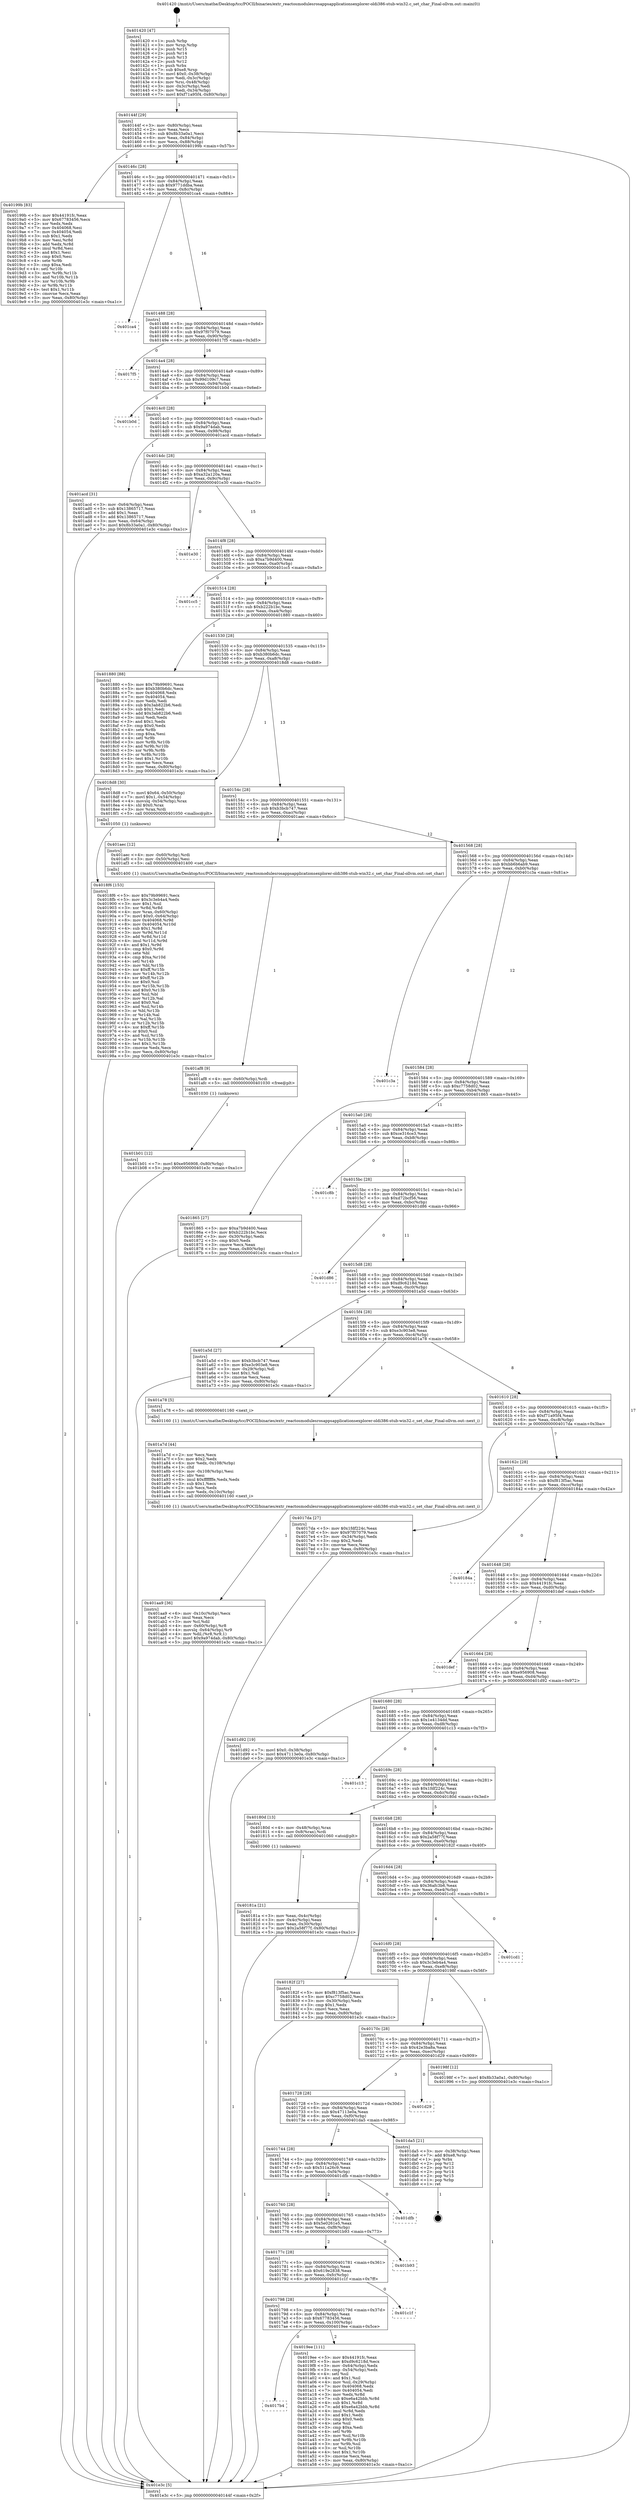 digraph "0x401420" {
  label = "0x401420 (/mnt/c/Users/mathe/Desktop/tcc/POCII/binaries/extr_reactosmodulesrosappsapplicationsexplorer-oldi386-stub-win32.c_set_char_Final-ollvm.out::main(0))"
  labelloc = "t"
  node[shape=record]

  Entry [label="",width=0.3,height=0.3,shape=circle,fillcolor=black,style=filled]
  "0x40144f" [label="{
     0x40144f [29]\l
     | [instrs]\l
     &nbsp;&nbsp;0x40144f \<+3\>: mov -0x80(%rbp),%eax\l
     &nbsp;&nbsp;0x401452 \<+2\>: mov %eax,%ecx\l
     &nbsp;&nbsp;0x401454 \<+6\>: sub $0x8b33a0a1,%ecx\l
     &nbsp;&nbsp;0x40145a \<+6\>: mov %eax,-0x84(%rbp)\l
     &nbsp;&nbsp;0x401460 \<+6\>: mov %ecx,-0x88(%rbp)\l
     &nbsp;&nbsp;0x401466 \<+6\>: je 000000000040199b \<main+0x57b\>\l
  }"]
  "0x40199b" [label="{
     0x40199b [83]\l
     | [instrs]\l
     &nbsp;&nbsp;0x40199b \<+5\>: mov $0x44191fc,%eax\l
     &nbsp;&nbsp;0x4019a0 \<+5\>: mov $0x67783456,%ecx\l
     &nbsp;&nbsp;0x4019a5 \<+2\>: xor %edx,%edx\l
     &nbsp;&nbsp;0x4019a7 \<+7\>: mov 0x404068,%esi\l
     &nbsp;&nbsp;0x4019ae \<+7\>: mov 0x404054,%edi\l
     &nbsp;&nbsp;0x4019b5 \<+3\>: sub $0x1,%edx\l
     &nbsp;&nbsp;0x4019b8 \<+3\>: mov %esi,%r8d\l
     &nbsp;&nbsp;0x4019bb \<+3\>: add %edx,%r8d\l
     &nbsp;&nbsp;0x4019be \<+4\>: imul %r8d,%esi\l
     &nbsp;&nbsp;0x4019c2 \<+3\>: and $0x1,%esi\l
     &nbsp;&nbsp;0x4019c5 \<+3\>: cmp $0x0,%esi\l
     &nbsp;&nbsp;0x4019c8 \<+4\>: sete %r9b\l
     &nbsp;&nbsp;0x4019cc \<+3\>: cmp $0xa,%edi\l
     &nbsp;&nbsp;0x4019cf \<+4\>: setl %r10b\l
     &nbsp;&nbsp;0x4019d3 \<+3\>: mov %r9b,%r11b\l
     &nbsp;&nbsp;0x4019d6 \<+3\>: and %r10b,%r11b\l
     &nbsp;&nbsp;0x4019d9 \<+3\>: xor %r10b,%r9b\l
     &nbsp;&nbsp;0x4019dc \<+3\>: or %r9b,%r11b\l
     &nbsp;&nbsp;0x4019df \<+4\>: test $0x1,%r11b\l
     &nbsp;&nbsp;0x4019e3 \<+3\>: cmovne %ecx,%eax\l
     &nbsp;&nbsp;0x4019e6 \<+3\>: mov %eax,-0x80(%rbp)\l
     &nbsp;&nbsp;0x4019e9 \<+5\>: jmp 0000000000401e3c \<main+0xa1c\>\l
  }"]
  "0x40146c" [label="{
     0x40146c [28]\l
     | [instrs]\l
     &nbsp;&nbsp;0x40146c \<+5\>: jmp 0000000000401471 \<main+0x51\>\l
     &nbsp;&nbsp;0x401471 \<+6\>: mov -0x84(%rbp),%eax\l
     &nbsp;&nbsp;0x401477 \<+5\>: sub $0x9771ddba,%eax\l
     &nbsp;&nbsp;0x40147c \<+6\>: mov %eax,-0x8c(%rbp)\l
     &nbsp;&nbsp;0x401482 \<+6\>: je 0000000000401ca4 \<main+0x884\>\l
  }"]
  Exit [label="",width=0.3,height=0.3,shape=circle,fillcolor=black,style=filled,peripheries=2]
  "0x401ca4" [label="{
     0x401ca4\l
  }", style=dashed]
  "0x401488" [label="{
     0x401488 [28]\l
     | [instrs]\l
     &nbsp;&nbsp;0x401488 \<+5\>: jmp 000000000040148d \<main+0x6d\>\l
     &nbsp;&nbsp;0x40148d \<+6\>: mov -0x84(%rbp),%eax\l
     &nbsp;&nbsp;0x401493 \<+5\>: sub $0x97f07079,%eax\l
     &nbsp;&nbsp;0x401498 \<+6\>: mov %eax,-0x90(%rbp)\l
     &nbsp;&nbsp;0x40149e \<+6\>: je 00000000004017f5 \<main+0x3d5\>\l
  }"]
  "0x401b01" [label="{
     0x401b01 [12]\l
     | [instrs]\l
     &nbsp;&nbsp;0x401b01 \<+7\>: movl $0xe956908,-0x80(%rbp)\l
     &nbsp;&nbsp;0x401b08 \<+5\>: jmp 0000000000401e3c \<main+0xa1c\>\l
  }"]
  "0x4017f5" [label="{
     0x4017f5\l
  }", style=dashed]
  "0x4014a4" [label="{
     0x4014a4 [28]\l
     | [instrs]\l
     &nbsp;&nbsp;0x4014a4 \<+5\>: jmp 00000000004014a9 \<main+0x89\>\l
     &nbsp;&nbsp;0x4014a9 \<+6\>: mov -0x84(%rbp),%eax\l
     &nbsp;&nbsp;0x4014af \<+5\>: sub $0x99d109c7,%eax\l
     &nbsp;&nbsp;0x4014b4 \<+6\>: mov %eax,-0x94(%rbp)\l
     &nbsp;&nbsp;0x4014ba \<+6\>: je 0000000000401b0d \<main+0x6ed\>\l
  }"]
  "0x401af8" [label="{
     0x401af8 [9]\l
     | [instrs]\l
     &nbsp;&nbsp;0x401af8 \<+4\>: mov -0x60(%rbp),%rdi\l
     &nbsp;&nbsp;0x401afc \<+5\>: call 0000000000401030 \<free@plt\>\l
     | [calls]\l
     &nbsp;&nbsp;0x401030 \{1\} (unknown)\l
  }"]
  "0x401b0d" [label="{
     0x401b0d\l
  }", style=dashed]
  "0x4014c0" [label="{
     0x4014c0 [28]\l
     | [instrs]\l
     &nbsp;&nbsp;0x4014c0 \<+5\>: jmp 00000000004014c5 \<main+0xa5\>\l
     &nbsp;&nbsp;0x4014c5 \<+6\>: mov -0x84(%rbp),%eax\l
     &nbsp;&nbsp;0x4014cb \<+5\>: sub $0x9a974dab,%eax\l
     &nbsp;&nbsp;0x4014d0 \<+6\>: mov %eax,-0x98(%rbp)\l
     &nbsp;&nbsp;0x4014d6 \<+6\>: je 0000000000401acd \<main+0x6ad\>\l
  }"]
  "0x401aa9" [label="{
     0x401aa9 [36]\l
     | [instrs]\l
     &nbsp;&nbsp;0x401aa9 \<+6\>: mov -0x10c(%rbp),%ecx\l
     &nbsp;&nbsp;0x401aaf \<+3\>: imul %eax,%ecx\l
     &nbsp;&nbsp;0x401ab2 \<+3\>: mov %cl,%dil\l
     &nbsp;&nbsp;0x401ab5 \<+4\>: mov -0x60(%rbp),%r8\l
     &nbsp;&nbsp;0x401ab9 \<+4\>: movslq -0x64(%rbp),%r9\l
     &nbsp;&nbsp;0x401abd \<+4\>: mov %dil,(%r8,%r9,1)\l
     &nbsp;&nbsp;0x401ac1 \<+7\>: movl $0x9a974dab,-0x80(%rbp)\l
     &nbsp;&nbsp;0x401ac8 \<+5\>: jmp 0000000000401e3c \<main+0xa1c\>\l
  }"]
  "0x401acd" [label="{
     0x401acd [31]\l
     | [instrs]\l
     &nbsp;&nbsp;0x401acd \<+3\>: mov -0x64(%rbp),%eax\l
     &nbsp;&nbsp;0x401ad0 \<+5\>: sub $0x13865717,%eax\l
     &nbsp;&nbsp;0x401ad5 \<+3\>: add $0x1,%eax\l
     &nbsp;&nbsp;0x401ad8 \<+5\>: add $0x13865717,%eax\l
     &nbsp;&nbsp;0x401add \<+3\>: mov %eax,-0x64(%rbp)\l
     &nbsp;&nbsp;0x401ae0 \<+7\>: movl $0x8b33a0a1,-0x80(%rbp)\l
     &nbsp;&nbsp;0x401ae7 \<+5\>: jmp 0000000000401e3c \<main+0xa1c\>\l
  }"]
  "0x4014dc" [label="{
     0x4014dc [28]\l
     | [instrs]\l
     &nbsp;&nbsp;0x4014dc \<+5\>: jmp 00000000004014e1 \<main+0xc1\>\l
     &nbsp;&nbsp;0x4014e1 \<+6\>: mov -0x84(%rbp),%eax\l
     &nbsp;&nbsp;0x4014e7 \<+5\>: sub $0xa32a120a,%eax\l
     &nbsp;&nbsp;0x4014ec \<+6\>: mov %eax,-0x9c(%rbp)\l
     &nbsp;&nbsp;0x4014f2 \<+6\>: je 0000000000401e30 \<main+0xa10\>\l
  }"]
  "0x401a7d" [label="{
     0x401a7d [44]\l
     | [instrs]\l
     &nbsp;&nbsp;0x401a7d \<+2\>: xor %ecx,%ecx\l
     &nbsp;&nbsp;0x401a7f \<+5\>: mov $0x2,%edx\l
     &nbsp;&nbsp;0x401a84 \<+6\>: mov %edx,-0x108(%rbp)\l
     &nbsp;&nbsp;0x401a8a \<+1\>: cltd\l
     &nbsp;&nbsp;0x401a8b \<+6\>: mov -0x108(%rbp),%esi\l
     &nbsp;&nbsp;0x401a91 \<+2\>: idiv %esi\l
     &nbsp;&nbsp;0x401a93 \<+6\>: imul $0xfffffffe,%edx,%edx\l
     &nbsp;&nbsp;0x401a99 \<+3\>: sub $0x1,%ecx\l
     &nbsp;&nbsp;0x401a9c \<+2\>: sub %ecx,%edx\l
     &nbsp;&nbsp;0x401a9e \<+6\>: mov %edx,-0x10c(%rbp)\l
     &nbsp;&nbsp;0x401aa4 \<+5\>: call 0000000000401160 \<next_i\>\l
     | [calls]\l
     &nbsp;&nbsp;0x401160 \{1\} (/mnt/c/Users/mathe/Desktop/tcc/POCII/binaries/extr_reactosmodulesrosappsapplicationsexplorer-oldi386-stub-win32.c_set_char_Final-ollvm.out::next_i)\l
  }"]
  "0x401e30" [label="{
     0x401e30\l
  }", style=dashed]
  "0x4014f8" [label="{
     0x4014f8 [28]\l
     | [instrs]\l
     &nbsp;&nbsp;0x4014f8 \<+5\>: jmp 00000000004014fd \<main+0xdd\>\l
     &nbsp;&nbsp;0x4014fd \<+6\>: mov -0x84(%rbp),%eax\l
     &nbsp;&nbsp;0x401503 \<+5\>: sub $0xa7b9d400,%eax\l
     &nbsp;&nbsp;0x401508 \<+6\>: mov %eax,-0xa0(%rbp)\l
     &nbsp;&nbsp;0x40150e \<+6\>: je 0000000000401cc5 \<main+0x8a5\>\l
  }"]
  "0x4017b4" [label="{
     0x4017b4\l
  }", style=dashed]
  "0x401cc5" [label="{
     0x401cc5\l
  }", style=dashed]
  "0x401514" [label="{
     0x401514 [28]\l
     | [instrs]\l
     &nbsp;&nbsp;0x401514 \<+5\>: jmp 0000000000401519 \<main+0xf9\>\l
     &nbsp;&nbsp;0x401519 \<+6\>: mov -0x84(%rbp),%eax\l
     &nbsp;&nbsp;0x40151f \<+5\>: sub $0xb222b1bc,%eax\l
     &nbsp;&nbsp;0x401524 \<+6\>: mov %eax,-0xa4(%rbp)\l
     &nbsp;&nbsp;0x40152a \<+6\>: je 0000000000401880 \<main+0x460\>\l
  }"]
  "0x4019ee" [label="{
     0x4019ee [111]\l
     | [instrs]\l
     &nbsp;&nbsp;0x4019ee \<+5\>: mov $0x44191fc,%eax\l
     &nbsp;&nbsp;0x4019f3 \<+5\>: mov $0xd9c6218d,%ecx\l
     &nbsp;&nbsp;0x4019f8 \<+3\>: mov -0x64(%rbp),%edx\l
     &nbsp;&nbsp;0x4019fb \<+3\>: cmp -0x54(%rbp),%edx\l
     &nbsp;&nbsp;0x4019fe \<+4\>: setl %sil\l
     &nbsp;&nbsp;0x401a02 \<+4\>: and $0x1,%sil\l
     &nbsp;&nbsp;0x401a06 \<+4\>: mov %sil,-0x29(%rbp)\l
     &nbsp;&nbsp;0x401a0a \<+7\>: mov 0x404068,%edx\l
     &nbsp;&nbsp;0x401a11 \<+7\>: mov 0x404054,%edi\l
     &nbsp;&nbsp;0x401a18 \<+3\>: mov %edx,%r8d\l
     &nbsp;&nbsp;0x401a1b \<+7\>: sub $0xe6a42bbb,%r8d\l
     &nbsp;&nbsp;0x401a22 \<+4\>: sub $0x1,%r8d\l
     &nbsp;&nbsp;0x401a26 \<+7\>: add $0xe6a42bbb,%r8d\l
     &nbsp;&nbsp;0x401a2d \<+4\>: imul %r8d,%edx\l
     &nbsp;&nbsp;0x401a31 \<+3\>: and $0x1,%edx\l
     &nbsp;&nbsp;0x401a34 \<+3\>: cmp $0x0,%edx\l
     &nbsp;&nbsp;0x401a37 \<+4\>: sete %sil\l
     &nbsp;&nbsp;0x401a3b \<+3\>: cmp $0xa,%edi\l
     &nbsp;&nbsp;0x401a3e \<+4\>: setl %r9b\l
     &nbsp;&nbsp;0x401a42 \<+3\>: mov %sil,%r10b\l
     &nbsp;&nbsp;0x401a45 \<+3\>: and %r9b,%r10b\l
     &nbsp;&nbsp;0x401a48 \<+3\>: xor %r9b,%sil\l
     &nbsp;&nbsp;0x401a4b \<+3\>: or %sil,%r10b\l
     &nbsp;&nbsp;0x401a4e \<+4\>: test $0x1,%r10b\l
     &nbsp;&nbsp;0x401a52 \<+3\>: cmovne %ecx,%eax\l
     &nbsp;&nbsp;0x401a55 \<+3\>: mov %eax,-0x80(%rbp)\l
     &nbsp;&nbsp;0x401a58 \<+5\>: jmp 0000000000401e3c \<main+0xa1c\>\l
  }"]
  "0x401880" [label="{
     0x401880 [88]\l
     | [instrs]\l
     &nbsp;&nbsp;0x401880 \<+5\>: mov $0x79b99691,%eax\l
     &nbsp;&nbsp;0x401885 \<+5\>: mov $0xb380b6dc,%ecx\l
     &nbsp;&nbsp;0x40188a \<+7\>: mov 0x404068,%edx\l
     &nbsp;&nbsp;0x401891 \<+7\>: mov 0x404054,%esi\l
     &nbsp;&nbsp;0x401898 \<+2\>: mov %edx,%edi\l
     &nbsp;&nbsp;0x40189a \<+6\>: sub $0x3ab822b6,%edi\l
     &nbsp;&nbsp;0x4018a0 \<+3\>: sub $0x1,%edi\l
     &nbsp;&nbsp;0x4018a3 \<+6\>: add $0x3ab822b6,%edi\l
     &nbsp;&nbsp;0x4018a9 \<+3\>: imul %edi,%edx\l
     &nbsp;&nbsp;0x4018ac \<+3\>: and $0x1,%edx\l
     &nbsp;&nbsp;0x4018af \<+3\>: cmp $0x0,%edx\l
     &nbsp;&nbsp;0x4018b2 \<+4\>: sete %r8b\l
     &nbsp;&nbsp;0x4018b6 \<+3\>: cmp $0xa,%esi\l
     &nbsp;&nbsp;0x4018b9 \<+4\>: setl %r9b\l
     &nbsp;&nbsp;0x4018bd \<+3\>: mov %r8b,%r10b\l
     &nbsp;&nbsp;0x4018c0 \<+3\>: and %r9b,%r10b\l
     &nbsp;&nbsp;0x4018c3 \<+3\>: xor %r9b,%r8b\l
     &nbsp;&nbsp;0x4018c6 \<+3\>: or %r8b,%r10b\l
     &nbsp;&nbsp;0x4018c9 \<+4\>: test $0x1,%r10b\l
     &nbsp;&nbsp;0x4018cd \<+3\>: cmovne %ecx,%eax\l
     &nbsp;&nbsp;0x4018d0 \<+3\>: mov %eax,-0x80(%rbp)\l
     &nbsp;&nbsp;0x4018d3 \<+5\>: jmp 0000000000401e3c \<main+0xa1c\>\l
  }"]
  "0x401530" [label="{
     0x401530 [28]\l
     | [instrs]\l
     &nbsp;&nbsp;0x401530 \<+5\>: jmp 0000000000401535 \<main+0x115\>\l
     &nbsp;&nbsp;0x401535 \<+6\>: mov -0x84(%rbp),%eax\l
     &nbsp;&nbsp;0x40153b \<+5\>: sub $0xb380b6dc,%eax\l
     &nbsp;&nbsp;0x401540 \<+6\>: mov %eax,-0xa8(%rbp)\l
     &nbsp;&nbsp;0x401546 \<+6\>: je 00000000004018d8 \<main+0x4b8\>\l
  }"]
  "0x401798" [label="{
     0x401798 [28]\l
     | [instrs]\l
     &nbsp;&nbsp;0x401798 \<+5\>: jmp 000000000040179d \<main+0x37d\>\l
     &nbsp;&nbsp;0x40179d \<+6\>: mov -0x84(%rbp),%eax\l
     &nbsp;&nbsp;0x4017a3 \<+5\>: sub $0x67783456,%eax\l
     &nbsp;&nbsp;0x4017a8 \<+6\>: mov %eax,-0x100(%rbp)\l
     &nbsp;&nbsp;0x4017ae \<+6\>: je 00000000004019ee \<main+0x5ce\>\l
  }"]
  "0x4018d8" [label="{
     0x4018d8 [30]\l
     | [instrs]\l
     &nbsp;&nbsp;0x4018d8 \<+7\>: movl $0x64,-0x50(%rbp)\l
     &nbsp;&nbsp;0x4018df \<+7\>: movl $0x1,-0x54(%rbp)\l
     &nbsp;&nbsp;0x4018e6 \<+4\>: movslq -0x54(%rbp),%rax\l
     &nbsp;&nbsp;0x4018ea \<+4\>: shl $0x0,%rax\l
     &nbsp;&nbsp;0x4018ee \<+3\>: mov %rax,%rdi\l
     &nbsp;&nbsp;0x4018f1 \<+5\>: call 0000000000401050 \<malloc@plt\>\l
     | [calls]\l
     &nbsp;&nbsp;0x401050 \{1\} (unknown)\l
  }"]
  "0x40154c" [label="{
     0x40154c [28]\l
     | [instrs]\l
     &nbsp;&nbsp;0x40154c \<+5\>: jmp 0000000000401551 \<main+0x131\>\l
     &nbsp;&nbsp;0x401551 \<+6\>: mov -0x84(%rbp),%eax\l
     &nbsp;&nbsp;0x401557 \<+5\>: sub $0xb3bcb747,%eax\l
     &nbsp;&nbsp;0x40155c \<+6\>: mov %eax,-0xac(%rbp)\l
     &nbsp;&nbsp;0x401562 \<+6\>: je 0000000000401aec \<main+0x6cc\>\l
  }"]
  "0x401c1f" [label="{
     0x401c1f\l
  }", style=dashed]
  "0x401aec" [label="{
     0x401aec [12]\l
     | [instrs]\l
     &nbsp;&nbsp;0x401aec \<+4\>: mov -0x60(%rbp),%rdi\l
     &nbsp;&nbsp;0x401af0 \<+3\>: mov -0x50(%rbp),%esi\l
     &nbsp;&nbsp;0x401af3 \<+5\>: call 0000000000401400 \<set_char\>\l
     | [calls]\l
     &nbsp;&nbsp;0x401400 \{1\} (/mnt/c/Users/mathe/Desktop/tcc/POCII/binaries/extr_reactosmodulesrosappsapplicationsexplorer-oldi386-stub-win32.c_set_char_Final-ollvm.out::set_char)\l
  }"]
  "0x401568" [label="{
     0x401568 [28]\l
     | [instrs]\l
     &nbsp;&nbsp;0x401568 \<+5\>: jmp 000000000040156d \<main+0x14d\>\l
     &nbsp;&nbsp;0x40156d \<+6\>: mov -0x84(%rbp),%eax\l
     &nbsp;&nbsp;0x401573 \<+5\>: sub $0xbb6b6ab9,%eax\l
     &nbsp;&nbsp;0x401578 \<+6\>: mov %eax,-0xb0(%rbp)\l
     &nbsp;&nbsp;0x40157e \<+6\>: je 0000000000401c3a \<main+0x81a\>\l
  }"]
  "0x40177c" [label="{
     0x40177c [28]\l
     | [instrs]\l
     &nbsp;&nbsp;0x40177c \<+5\>: jmp 0000000000401781 \<main+0x361\>\l
     &nbsp;&nbsp;0x401781 \<+6\>: mov -0x84(%rbp),%eax\l
     &nbsp;&nbsp;0x401787 \<+5\>: sub $0x619e2838,%eax\l
     &nbsp;&nbsp;0x40178c \<+6\>: mov %eax,-0xfc(%rbp)\l
     &nbsp;&nbsp;0x401792 \<+6\>: je 0000000000401c1f \<main+0x7ff\>\l
  }"]
  "0x401c3a" [label="{
     0x401c3a\l
  }", style=dashed]
  "0x401584" [label="{
     0x401584 [28]\l
     | [instrs]\l
     &nbsp;&nbsp;0x401584 \<+5\>: jmp 0000000000401589 \<main+0x169\>\l
     &nbsp;&nbsp;0x401589 \<+6\>: mov -0x84(%rbp),%eax\l
     &nbsp;&nbsp;0x40158f \<+5\>: sub $0xc7758d02,%eax\l
     &nbsp;&nbsp;0x401594 \<+6\>: mov %eax,-0xb4(%rbp)\l
     &nbsp;&nbsp;0x40159a \<+6\>: je 0000000000401865 \<main+0x445\>\l
  }"]
  "0x401b93" [label="{
     0x401b93\l
  }", style=dashed]
  "0x401865" [label="{
     0x401865 [27]\l
     | [instrs]\l
     &nbsp;&nbsp;0x401865 \<+5\>: mov $0xa7b9d400,%eax\l
     &nbsp;&nbsp;0x40186a \<+5\>: mov $0xb222b1bc,%ecx\l
     &nbsp;&nbsp;0x40186f \<+3\>: mov -0x30(%rbp),%edx\l
     &nbsp;&nbsp;0x401872 \<+3\>: cmp $0x0,%edx\l
     &nbsp;&nbsp;0x401875 \<+3\>: cmove %ecx,%eax\l
     &nbsp;&nbsp;0x401878 \<+3\>: mov %eax,-0x80(%rbp)\l
     &nbsp;&nbsp;0x40187b \<+5\>: jmp 0000000000401e3c \<main+0xa1c\>\l
  }"]
  "0x4015a0" [label="{
     0x4015a0 [28]\l
     | [instrs]\l
     &nbsp;&nbsp;0x4015a0 \<+5\>: jmp 00000000004015a5 \<main+0x185\>\l
     &nbsp;&nbsp;0x4015a5 \<+6\>: mov -0x84(%rbp),%eax\l
     &nbsp;&nbsp;0x4015ab \<+5\>: sub $0xce316ce3,%eax\l
     &nbsp;&nbsp;0x4015b0 \<+6\>: mov %eax,-0xb8(%rbp)\l
     &nbsp;&nbsp;0x4015b6 \<+6\>: je 0000000000401c8b \<main+0x86b\>\l
  }"]
  "0x401760" [label="{
     0x401760 [28]\l
     | [instrs]\l
     &nbsp;&nbsp;0x401760 \<+5\>: jmp 0000000000401765 \<main+0x345\>\l
     &nbsp;&nbsp;0x401765 \<+6\>: mov -0x84(%rbp),%eax\l
     &nbsp;&nbsp;0x40176b \<+5\>: sub $0x5e0261e5,%eax\l
     &nbsp;&nbsp;0x401770 \<+6\>: mov %eax,-0xf8(%rbp)\l
     &nbsp;&nbsp;0x401776 \<+6\>: je 0000000000401b93 \<main+0x773\>\l
  }"]
  "0x401c8b" [label="{
     0x401c8b\l
  }", style=dashed]
  "0x4015bc" [label="{
     0x4015bc [28]\l
     | [instrs]\l
     &nbsp;&nbsp;0x4015bc \<+5\>: jmp 00000000004015c1 \<main+0x1a1\>\l
     &nbsp;&nbsp;0x4015c1 \<+6\>: mov -0x84(%rbp),%eax\l
     &nbsp;&nbsp;0x4015c7 \<+5\>: sub $0xd72bcf56,%eax\l
     &nbsp;&nbsp;0x4015cc \<+6\>: mov %eax,-0xbc(%rbp)\l
     &nbsp;&nbsp;0x4015d2 \<+6\>: je 0000000000401d86 \<main+0x966\>\l
  }"]
  "0x401dfb" [label="{
     0x401dfb\l
  }", style=dashed]
  "0x401d86" [label="{
     0x401d86\l
  }", style=dashed]
  "0x4015d8" [label="{
     0x4015d8 [28]\l
     | [instrs]\l
     &nbsp;&nbsp;0x4015d8 \<+5\>: jmp 00000000004015dd \<main+0x1bd\>\l
     &nbsp;&nbsp;0x4015dd \<+6\>: mov -0x84(%rbp),%eax\l
     &nbsp;&nbsp;0x4015e3 \<+5\>: sub $0xd9c6218d,%eax\l
     &nbsp;&nbsp;0x4015e8 \<+6\>: mov %eax,-0xc0(%rbp)\l
     &nbsp;&nbsp;0x4015ee \<+6\>: je 0000000000401a5d \<main+0x63d\>\l
  }"]
  "0x401744" [label="{
     0x401744 [28]\l
     | [instrs]\l
     &nbsp;&nbsp;0x401744 \<+5\>: jmp 0000000000401749 \<main+0x329\>\l
     &nbsp;&nbsp;0x401749 \<+6\>: mov -0x84(%rbp),%eax\l
     &nbsp;&nbsp;0x40174f \<+5\>: sub $0x511a26c9,%eax\l
     &nbsp;&nbsp;0x401754 \<+6\>: mov %eax,-0xf4(%rbp)\l
     &nbsp;&nbsp;0x40175a \<+6\>: je 0000000000401dfb \<main+0x9db\>\l
  }"]
  "0x401a5d" [label="{
     0x401a5d [27]\l
     | [instrs]\l
     &nbsp;&nbsp;0x401a5d \<+5\>: mov $0xb3bcb747,%eax\l
     &nbsp;&nbsp;0x401a62 \<+5\>: mov $0xe3c903e8,%ecx\l
     &nbsp;&nbsp;0x401a67 \<+3\>: mov -0x29(%rbp),%dl\l
     &nbsp;&nbsp;0x401a6a \<+3\>: test $0x1,%dl\l
     &nbsp;&nbsp;0x401a6d \<+3\>: cmovne %ecx,%eax\l
     &nbsp;&nbsp;0x401a70 \<+3\>: mov %eax,-0x80(%rbp)\l
     &nbsp;&nbsp;0x401a73 \<+5\>: jmp 0000000000401e3c \<main+0xa1c\>\l
  }"]
  "0x4015f4" [label="{
     0x4015f4 [28]\l
     | [instrs]\l
     &nbsp;&nbsp;0x4015f4 \<+5\>: jmp 00000000004015f9 \<main+0x1d9\>\l
     &nbsp;&nbsp;0x4015f9 \<+6\>: mov -0x84(%rbp),%eax\l
     &nbsp;&nbsp;0x4015ff \<+5\>: sub $0xe3c903e8,%eax\l
     &nbsp;&nbsp;0x401604 \<+6\>: mov %eax,-0xc4(%rbp)\l
     &nbsp;&nbsp;0x40160a \<+6\>: je 0000000000401a78 \<main+0x658\>\l
  }"]
  "0x401da5" [label="{
     0x401da5 [21]\l
     | [instrs]\l
     &nbsp;&nbsp;0x401da5 \<+3\>: mov -0x38(%rbp),%eax\l
     &nbsp;&nbsp;0x401da8 \<+7\>: add $0xe8,%rsp\l
     &nbsp;&nbsp;0x401daf \<+1\>: pop %rbx\l
     &nbsp;&nbsp;0x401db0 \<+2\>: pop %r12\l
     &nbsp;&nbsp;0x401db2 \<+2\>: pop %r13\l
     &nbsp;&nbsp;0x401db4 \<+2\>: pop %r14\l
     &nbsp;&nbsp;0x401db6 \<+2\>: pop %r15\l
     &nbsp;&nbsp;0x401db8 \<+1\>: pop %rbp\l
     &nbsp;&nbsp;0x401db9 \<+1\>: ret\l
  }"]
  "0x401a78" [label="{
     0x401a78 [5]\l
     | [instrs]\l
     &nbsp;&nbsp;0x401a78 \<+5\>: call 0000000000401160 \<next_i\>\l
     | [calls]\l
     &nbsp;&nbsp;0x401160 \{1\} (/mnt/c/Users/mathe/Desktop/tcc/POCII/binaries/extr_reactosmodulesrosappsapplicationsexplorer-oldi386-stub-win32.c_set_char_Final-ollvm.out::next_i)\l
  }"]
  "0x401610" [label="{
     0x401610 [28]\l
     | [instrs]\l
     &nbsp;&nbsp;0x401610 \<+5\>: jmp 0000000000401615 \<main+0x1f5\>\l
     &nbsp;&nbsp;0x401615 \<+6\>: mov -0x84(%rbp),%eax\l
     &nbsp;&nbsp;0x40161b \<+5\>: sub $0xf71a95f4,%eax\l
     &nbsp;&nbsp;0x401620 \<+6\>: mov %eax,-0xc8(%rbp)\l
     &nbsp;&nbsp;0x401626 \<+6\>: je 00000000004017da \<main+0x3ba\>\l
  }"]
  "0x401728" [label="{
     0x401728 [28]\l
     | [instrs]\l
     &nbsp;&nbsp;0x401728 \<+5\>: jmp 000000000040172d \<main+0x30d\>\l
     &nbsp;&nbsp;0x40172d \<+6\>: mov -0x84(%rbp),%eax\l
     &nbsp;&nbsp;0x401733 \<+5\>: sub $0x47113e0a,%eax\l
     &nbsp;&nbsp;0x401738 \<+6\>: mov %eax,-0xf0(%rbp)\l
     &nbsp;&nbsp;0x40173e \<+6\>: je 0000000000401da5 \<main+0x985\>\l
  }"]
  "0x4017da" [label="{
     0x4017da [27]\l
     | [instrs]\l
     &nbsp;&nbsp;0x4017da \<+5\>: mov $0x1fdf224c,%eax\l
     &nbsp;&nbsp;0x4017df \<+5\>: mov $0x97f07079,%ecx\l
     &nbsp;&nbsp;0x4017e4 \<+3\>: mov -0x34(%rbp),%edx\l
     &nbsp;&nbsp;0x4017e7 \<+3\>: cmp $0x2,%edx\l
     &nbsp;&nbsp;0x4017ea \<+3\>: cmovne %ecx,%eax\l
     &nbsp;&nbsp;0x4017ed \<+3\>: mov %eax,-0x80(%rbp)\l
     &nbsp;&nbsp;0x4017f0 \<+5\>: jmp 0000000000401e3c \<main+0xa1c\>\l
  }"]
  "0x40162c" [label="{
     0x40162c [28]\l
     | [instrs]\l
     &nbsp;&nbsp;0x40162c \<+5\>: jmp 0000000000401631 \<main+0x211\>\l
     &nbsp;&nbsp;0x401631 \<+6\>: mov -0x84(%rbp),%eax\l
     &nbsp;&nbsp;0x401637 \<+5\>: sub $0xf813f5ac,%eax\l
     &nbsp;&nbsp;0x40163c \<+6\>: mov %eax,-0xcc(%rbp)\l
     &nbsp;&nbsp;0x401642 \<+6\>: je 000000000040184a \<main+0x42a\>\l
  }"]
  "0x401e3c" [label="{
     0x401e3c [5]\l
     | [instrs]\l
     &nbsp;&nbsp;0x401e3c \<+5\>: jmp 000000000040144f \<main+0x2f\>\l
  }"]
  "0x401420" [label="{
     0x401420 [47]\l
     | [instrs]\l
     &nbsp;&nbsp;0x401420 \<+1\>: push %rbp\l
     &nbsp;&nbsp;0x401421 \<+3\>: mov %rsp,%rbp\l
     &nbsp;&nbsp;0x401424 \<+2\>: push %r15\l
     &nbsp;&nbsp;0x401426 \<+2\>: push %r14\l
     &nbsp;&nbsp;0x401428 \<+2\>: push %r13\l
     &nbsp;&nbsp;0x40142a \<+2\>: push %r12\l
     &nbsp;&nbsp;0x40142c \<+1\>: push %rbx\l
     &nbsp;&nbsp;0x40142d \<+7\>: sub $0xe8,%rsp\l
     &nbsp;&nbsp;0x401434 \<+7\>: movl $0x0,-0x38(%rbp)\l
     &nbsp;&nbsp;0x40143b \<+3\>: mov %edi,-0x3c(%rbp)\l
     &nbsp;&nbsp;0x40143e \<+4\>: mov %rsi,-0x48(%rbp)\l
     &nbsp;&nbsp;0x401442 \<+3\>: mov -0x3c(%rbp),%edi\l
     &nbsp;&nbsp;0x401445 \<+3\>: mov %edi,-0x34(%rbp)\l
     &nbsp;&nbsp;0x401448 \<+7\>: movl $0xf71a95f4,-0x80(%rbp)\l
  }"]
  "0x401d29" [label="{
     0x401d29\l
  }", style=dashed]
  "0x40184a" [label="{
     0x40184a\l
  }", style=dashed]
  "0x401648" [label="{
     0x401648 [28]\l
     | [instrs]\l
     &nbsp;&nbsp;0x401648 \<+5\>: jmp 000000000040164d \<main+0x22d\>\l
     &nbsp;&nbsp;0x40164d \<+6\>: mov -0x84(%rbp),%eax\l
     &nbsp;&nbsp;0x401653 \<+5\>: sub $0x44191fc,%eax\l
     &nbsp;&nbsp;0x401658 \<+6\>: mov %eax,-0xd0(%rbp)\l
     &nbsp;&nbsp;0x40165e \<+6\>: je 0000000000401def \<main+0x9cf\>\l
  }"]
  "0x40170c" [label="{
     0x40170c [28]\l
     | [instrs]\l
     &nbsp;&nbsp;0x40170c \<+5\>: jmp 0000000000401711 \<main+0x2f1\>\l
     &nbsp;&nbsp;0x401711 \<+6\>: mov -0x84(%rbp),%eax\l
     &nbsp;&nbsp;0x401717 \<+5\>: sub $0x42e3ba8a,%eax\l
     &nbsp;&nbsp;0x40171c \<+6\>: mov %eax,-0xec(%rbp)\l
     &nbsp;&nbsp;0x401722 \<+6\>: je 0000000000401d29 \<main+0x909\>\l
  }"]
  "0x401def" [label="{
     0x401def\l
  }", style=dashed]
  "0x401664" [label="{
     0x401664 [28]\l
     | [instrs]\l
     &nbsp;&nbsp;0x401664 \<+5\>: jmp 0000000000401669 \<main+0x249\>\l
     &nbsp;&nbsp;0x401669 \<+6\>: mov -0x84(%rbp),%eax\l
     &nbsp;&nbsp;0x40166f \<+5\>: sub $0xe956908,%eax\l
     &nbsp;&nbsp;0x401674 \<+6\>: mov %eax,-0xd4(%rbp)\l
     &nbsp;&nbsp;0x40167a \<+6\>: je 0000000000401d92 \<main+0x972\>\l
  }"]
  "0x40198f" [label="{
     0x40198f [12]\l
     | [instrs]\l
     &nbsp;&nbsp;0x40198f \<+7\>: movl $0x8b33a0a1,-0x80(%rbp)\l
     &nbsp;&nbsp;0x401996 \<+5\>: jmp 0000000000401e3c \<main+0xa1c\>\l
  }"]
  "0x401d92" [label="{
     0x401d92 [19]\l
     | [instrs]\l
     &nbsp;&nbsp;0x401d92 \<+7\>: movl $0x0,-0x38(%rbp)\l
     &nbsp;&nbsp;0x401d99 \<+7\>: movl $0x47113e0a,-0x80(%rbp)\l
     &nbsp;&nbsp;0x401da0 \<+5\>: jmp 0000000000401e3c \<main+0xa1c\>\l
  }"]
  "0x401680" [label="{
     0x401680 [28]\l
     | [instrs]\l
     &nbsp;&nbsp;0x401680 \<+5\>: jmp 0000000000401685 \<main+0x265\>\l
     &nbsp;&nbsp;0x401685 \<+6\>: mov -0x84(%rbp),%eax\l
     &nbsp;&nbsp;0x40168b \<+5\>: sub $0x1e4134dd,%eax\l
     &nbsp;&nbsp;0x401690 \<+6\>: mov %eax,-0xd8(%rbp)\l
     &nbsp;&nbsp;0x401696 \<+6\>: je 0000000000401c13 \<main+0x7f3\>\l
  }"]
  "0x4016f0" [label="{
     0x4016f0 [28]\l
     | [instrs]\l
     &nbsp;&nbsp;0x4016f0 \<+5\>: jmp 00000000004016f5 \<main+0x2d5\>\l
     &nbsp;&nbsp;0x4016f5 \<+6\>: mov -0x84(%rbp),%eax\l
     &nbsp;&nbsp;0x4016fb \<+5\>: sub $0x3c3eb4a4,%eax\l
     &nbsp;&nbsp;0x401700 \<+6\>: mov %eax,-0xe8(%rbp)\l
     &nbsp;&nbsp;0x401706 \<+6\>: je 000000000040198f \<main+0x56f\>\l
  }"]
  "0x401c13" [label="{
     0x401c13\l
  }", style=dashed]
  "0x40169c" [label="{
     0x40169c [28]\l
     | [instrs]\l
     &nbsp;&nbsp;0x40169c \<+5\>: jmp 00000000004016a1 \<main+0x281\>\l
     &nbsp;&nbsp;0x4016a1 \<+6\>: mov -0x84(%rbp),%eax\l
     &nbsp;&nbsp;0x4016a7 \<+5\>: sub $0x1fdf224c,%eax\l
     &nbsp;&nbsp;0x4016ac \<+6\>: mov %eax,-0xdc(%rbp)\l
     &nbsp;&nbsp;0x4016b2 \<+6\>: je 000000000040180d \<main+0x3ed\>\l
  }"]
  "0x401cd1" [label="{
     0x401cd1\l
  }", style=dashed]
  "0x40180d" [label="{
     0x40180d [13]\l
     | [instrs]\l
     &nbsp;&nbsp;0x40180d \<+4\>: mov -0x48(%rbp),%rax\l
     &nbsp;&nbsp;0x401811 \<+4\>: mov 0x8(%rax),%rdi\l
     &nbsp;&nbsp;0x401815 \<+5\>: call 0000000000401060 \<atoi@plt\>\l
     | [calls]\l
     &nbsp;&nbsp;0x401060 \{1\} (unknown)\l
  }"]
  "0x4016b8" [label="{
     0x4016b8 [28]\l
     | [instrs]\l
     &nbsp;&nbsp;0x4016b8 \<+5\>: jmp 00000000004016bd \<main+0x29d\>\l
     &nbsp;&nbsp;0x4016bd \<+6\>: mov -0x84(%rbp),%eax\l
     &nbsp;&nbsp;0x4016c3 \<+5\>: sub $0x2a58f77f,%eax\l
     &nbsp;&nbsp;0x4016c8 \<+6\>: mov %eax,-0xe0(%rbp)\l
     &nbsp;&nbsp;0x4016ce \<+6\>: je 000000000040182f \<main+0x40f\>\l
  }"]
  "0x40181a" [label="{
     0x40181a [21]\l
     | [instrs]\l
     &nbsp;&nbsp;0x40181a \<+3\>: mov %eax,-0x4c(%rbp)\l
     &nbsp;&nbsp;0x40181d \<+3\>: mov -0x4c(%rbp),%eax\l
     &nbsp;&nbsp;0x401820 \<+3\>: mov %eax,-0x30(%rbp)\l
     &nbsp;&nbsp;0x401823 \<+7\>: movl $0x2a58f77f,-0x80(%rbp)\l
     &nbsp;&nbsp;0x40182a \<+5\>: jmp 0000000000401e3c \<main+0xa1c\>\l
  }"]
  "0x4018f6" [label="{
     0x4018f6 [153]\l
     | [instrs]\l
     &nbsp;&nbsp;0x4018f6 \<+5\>: mov $0x79b99691,%ecx\l
     &nbsp;&nbsp;0x4018fb \<+5\>: mov $0x3c3eb4a4,%edx\l
     &nbsp;&nbsp;0x401900 \<+3\>: mov $0x1,%sil\l
     &nbsp;&nbsp;0x401903 \<+3\>: xor %r8d,%r8d\l
     &nbsp;&nbsp;0x401906 \<+4\>: mov %rax,-0x60(%rbp)\l
     &nbsp;&nbsp;0x40190a \<+7\>: movl $0x0,-0x64(%rbp)\l
     &nbsp;&nbsp;0x401911 \<+8\>: mov 0x404068,%r9d\l
     &nbsp;&nbsp;0x401919 \<+8\>: mov 0x404054,%r10d\l
     &nbsp;&nbsp;0x401921 \<+4\>: sub $0x1,%r8d\l
     &nbsp;&nbsp;0x401925 \<+3\>: mov %r9d,%r11d\l
     &nbsp;&nbsp;0x401928 \<+3\>: add %r8d,%r11d\l
     &nbsp;&nbsp;0x40192b \<+4\>: imul %r11d,%r9d\l
     &nbsp;&nbsp;0x40192f \<+4\>: and $0x1,%r9d\l
     &nbsp;&nbsp;0x401933 \<+4\>: cmp $0x0,%r9d\l
     &nbsp;&nbsp;0x401937 \<+3\>: sete %bl\l
     &nbsp;&nbsp;0x40193a \<+4\>: cmp $0xa,%r10d\l
     &nbsp;&nbsp;0x40193e \<+4\>: setl %r14b\l
     &nbsp;&nbsp;0x401942 \<+3\>: mov %bl,%r15b\l
     &nbsp;&nbsp;0x401945 \<+4\>: xor $0xff,%r15b\l
     &nbsp;&nbsp;0x401949 \<+3\>: mov %r14b,%r12b\l
     &nbsp;&nbsp;0x40194c \<+4\>: xor $0xff,%r12b\l
     &nbsp;&nbsp;0x401950 \<+4\>: xor $0x0,%sil\l
     &nbsp;&nbsp;0x401954 \<+3\>: mov %r15b,%r13b\l
     &nbsp;&nbsp;0x401957 \<+4\>: and $0x0,%r13b\l
     &nbsp;&nbsp;0x40195b \<+3\>: and %sil,%bl\l
     &nbsp;&nbsp;0x40195e \<+3\>: mov %r12b,%al\l
     &nbsp;&nbsp;0x401961 \<+2\>: and $0x0,%al\l
     &nbsp;&nbsp;0x401963 \<+3\>: and %sil,%r14b\l
     &nbsp;&nbsp;0x401966 \<+3\>: or %bl,%r13b\l
     &nbsp;&nbsp;0x401969 \<+3\>: or %r14b,%al\l
     &nbsp;&nbsp;0x40196c \<+3\>: xor %al,%r13b\l
     &nbsp;&nbsp;0x40196f \<+3\>: or %r12b,%r15b\l
     &nbsp;&nbsp;0x401972 \<+4\>: xor $0xff,%r15b\l
     &nbsp;&nbsp;0x401976 \<+4\>: or $0x0,%sil\l
     &nbsp;&nbsp;0x40197a \<+3\>: and %sil,%r15b\l
     &nbsp;&nbsp;0x40197d \<+3\>: or %r15b,%r13b\l
     &nbsp;&nbsp;0x401980 \<+4\>: test $0x1,%r13b\l
     &nbsp;&nbsp;0x401984 \<+3\>: cmovne %edx,%ecx\l
     &nbsp;&nbsp;0x401987 \<+3\>: mov %ecx,-0x80(%rbp)\l
     &nbsp;&nbsp;0x40198a \<+5\>: jmp 0000000000401e3c \<main+0xa1c\>\l
  }"]
  "0x40182f" [label="{
     0x40182f [27]\l
     | [instrs]\l
     &nbsp;&nbsp;0x40182f \<+5\>: mov $0xf813f5ac,%eax\l
     &nbsp;&nbsp;0x401834 \<+5\>: mov $0xc7758d02,%ecx\l
     &nbsp;&nbsp;0x401839 \<+3\>: mov -0x30(%rbp),%edx\l
     &nbsp;&nbsp;0x40183c \<+3\>: cmp $0x1,%edx\l
     &nbsp;&nbsp;0x40183f \<+3\>: cmovl %ecx,%eax\l
     &nbsp;&nbsp;0x401842 \<+3\>: mov %eax,-0x80(%rbp)\l
     &nbsp;&nbsp;0x401845 \<+5\>: jmp 0000000000401e3c \<main+0xa1c\>\l
  }"]
  "0x4016d4" [label="{
     0x4016d4 [28]\l
     | [instrs]\l
     &nbsp;&nbsp;0x4016d4 \<+5\>: jmp 00000000004016d9 \<main+0x2b9\>\l
     &nbsp;&nbsp;0x4016d9 \<+6\>: mov -0x84(%rbp),%eax\l
     &nbsp;&nbsp;0x4016df \<+5\>: sub $0x36afc3b6,%eax\l
     &nbsp;&nbsp;0x4016e4 \<+6\>: mov %eax,-0xe4(%rbp)\l
     &nbsp;&nbsp;0x4016ea \<+6\>: je 0000000000401cd1 \<main+0x8b1\>\l
  }"]
  Entry -> "0x401420" [label=" 1"]
  "0x40144f" -> "0x40199b" [label=" 2"]
  "0x40144f" -> "0x40146c" [label=" 16"]
  "0x401da5" -> Exit [label=" 1"]
  "0x40146c" -> "0x401ca4" [label=" 0"]
  "0x40146c" -> "0x401488" [label=" 16"]
  "0x401d92" -> "0x401e3c" [label=" 1"]
  "0x401488" -> "0x4017f5" [label=" 0"]
  "0x401488" -> "0x4014a4" [label=" 16"]
  "0x401b01" -> "0x401e3c" [label=" 1"]
  "0x4014a4" -> "0x401b0d" [label=" 0"]
  "0x4014a4" -> "0x4014c0" [label=" 16"]
  "0x401af8" -> "0x401b01" [label=" 1"]
  "0x4014c0" -> "0x401acd" [label=" 1"]
  "0x4014c0" -> "0x4014dc" [label=" 15"]
  "0x401aec" -> "0x401af8" [label=" 1"]
  "0x4014dc" -> "0x401e30" [label=" 0"]
  "0x4014dc" -> "0x4014f8" [label=" 15"]
  "0x401acd" -> "0x401e3c" [label=" 1"]
  "0x4014f8" -> "0x401cc5" [label=" 0"]
  "0x4014f8" -> "0x401514" [label=" 15"]
  "0x401aa9" -> "0x401e3c" [label=" 1"]
  "0x401514" -> "0x401880" [label=" 1"]
  "0x401514" -> "0x401530" [label=" 14"]
  "0x401a7d" -> "0x401aa9" [label=" 1"]
  "0x401530" -> "0x4018d8" [label=" 1"]
  "0x401530" -> "0x40154c" [label=" 13"]
  "0x401a5d" -> "0x401e3c" [label=" 2"]
  "0x40154c" -> "0x401aec" [label=" 1"]
  "0x40154c" -> "0x401568" [label=" 12"]
  "0x4019ee" -> "0x401e3c" [label=" 2"]
  "0x401568" -> "0x401c3a" [label=" 0"]
  "0x401568" -> "0x401584" [label=" 12"]
  "0x401798" -> "0x4019ee" [label=" 2"]
  "0x401584" -> "0x401865" [label=" 1"]
  "0x401584" -> "0x4015a0" [label=" 11"]
  "0x401a78" -> "0x401a7d" [label=" 1"]
  "0x4015a0" -> "0x401c8b" [label=" 0"]
  "0x4015a0" -> "0x4015bc" [label=" 11"]
  "0x40177c" -> "0x401c1f" [label=" 0"]
  "0x4015bc" -> "0x401d86" [label=" 0"]
  "0x4015bc" -> "0x4015d8" [label=" 11"]
  "0x401798" -> "0x4017b4" [label=" 0"]
  "0x4015d8" -> "0x401a5d" [label=" 2"]
  "0x4015d8" -> "0x4015f4" [label=" 9"]
  "0x401760" -> "0x401b93" [label=" 0"]
  "0x4015f4" -> "0x401a78" [label=" 1"]
  "0x4015f4" -> "0x401610" [label=" 8"]
  "0x40177c" -> "0x401798" [label=" 2"]
  "0x401610" -> "0x4017da" [label=" 1"]
  "0x401610" -> "0x40162c" [label=" 7"]
  "0x4017da" -> "0x401e3c" [label=" 1"]
  "0x401420" -> "0x40144f" [label=" 1"]
  "0x401e3c" -> "0x40144f" [label=" 17"]
  "0x401744" -> "0x401dfb" [label=" 0"]
  "0x40162c" -> "0x40184a" [label=" 0"]
  "0x40162c" -> "0x401648" [label=" 7"]
  "0x401760" -> "0x40177c" [label=" 2"]
  "0x401648" -> "0x401def" [label=" 0"]
  "0x401648" -> "0x401664" [label=" 7"]
  "0x401728" -> "0x401da5" [label=" 1"]
  "0x401664" -> "0x401d92" [label=" 1"]
  "0x401664" -> "0x401680" [label=" 6"]
  "0x401744" -> "0x401760" [label=" 2"]
  "0x401680" -> "0x401c13" [label=" 0"]
  "0x401680" -> "0x40169c" [label=" 6"]
  "0x40170c" -> "0x401d29" [label=" 0"]
  "0x40169c" -> "0x40180d" [label=" 1"]
  "0x40169c" -> "0x4016b8" [label=" 5"]
  "0x40180d" -> "0x40181a" [label=" 1"]
  "0x40181a" -> "0x401e3c" [label=" 1"]
  "0x401728" -> "0x401744" [label=" 2"]
  "0x4016b8" -> "0x40182f" [label=" 1"]
  "0x4016b8" -> "0x4016d4" [label=" 4"]
  "0x40182f" -> "0x401e3c" [label=" 1"]
  "0x401865" -> "0x401e3c" [label=" 1"]
  "0x401880" -> "0x401e3c" [label=" 1"]
  "0x4018d8" -> "0x4018f6" [label=" 1"]
  "0x4018f6" -> "0x401e3c" [label=" 1"]
  "0x40199b" -> "0x401e3c" [label=" 2"]
  "0x4016d4" -> "0x401cd1" [label=" 0"]
  "0x4016d4" -> "0x4016f0" [label=" 4"]
  "0x40170c" -> "0x401728" [label=" 3"]
  "0x4016f0" -> "0x40198f" [label=" 1"]
  "0x4016f0" -> "0x40170c" [label=" 3"]
  "0x40198f" -> "0x401e3c" [label=" 1"]
}
